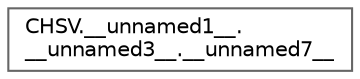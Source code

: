 digraph "Graphical Class Hierarchy"
{
 // LATEX_PDF_SIZE
  bgcolor="transparent";
  edge [fontname=Helvetica,fontsize=10,labelfontname=Helvetica,labelfontsize=10];
  node [fontname=Helvetica,fontsize=10,shape=box,height=0.2,width=0.4];
  rankdir="LR";
  Node0 [id="Node000000",label="CHSV.__unnamed1__.\l__unnamed3__.__unnamed7__",height=0.2,width=0.4,color="grey40", fillcolor="white", style="filled",URL="$db/d87/group___pixel_types.html#dc/d11/union_c_h_s_v_8____unnamed1_____8____unnamed3_____8____unnamed7____",tooltip=" "];
}
